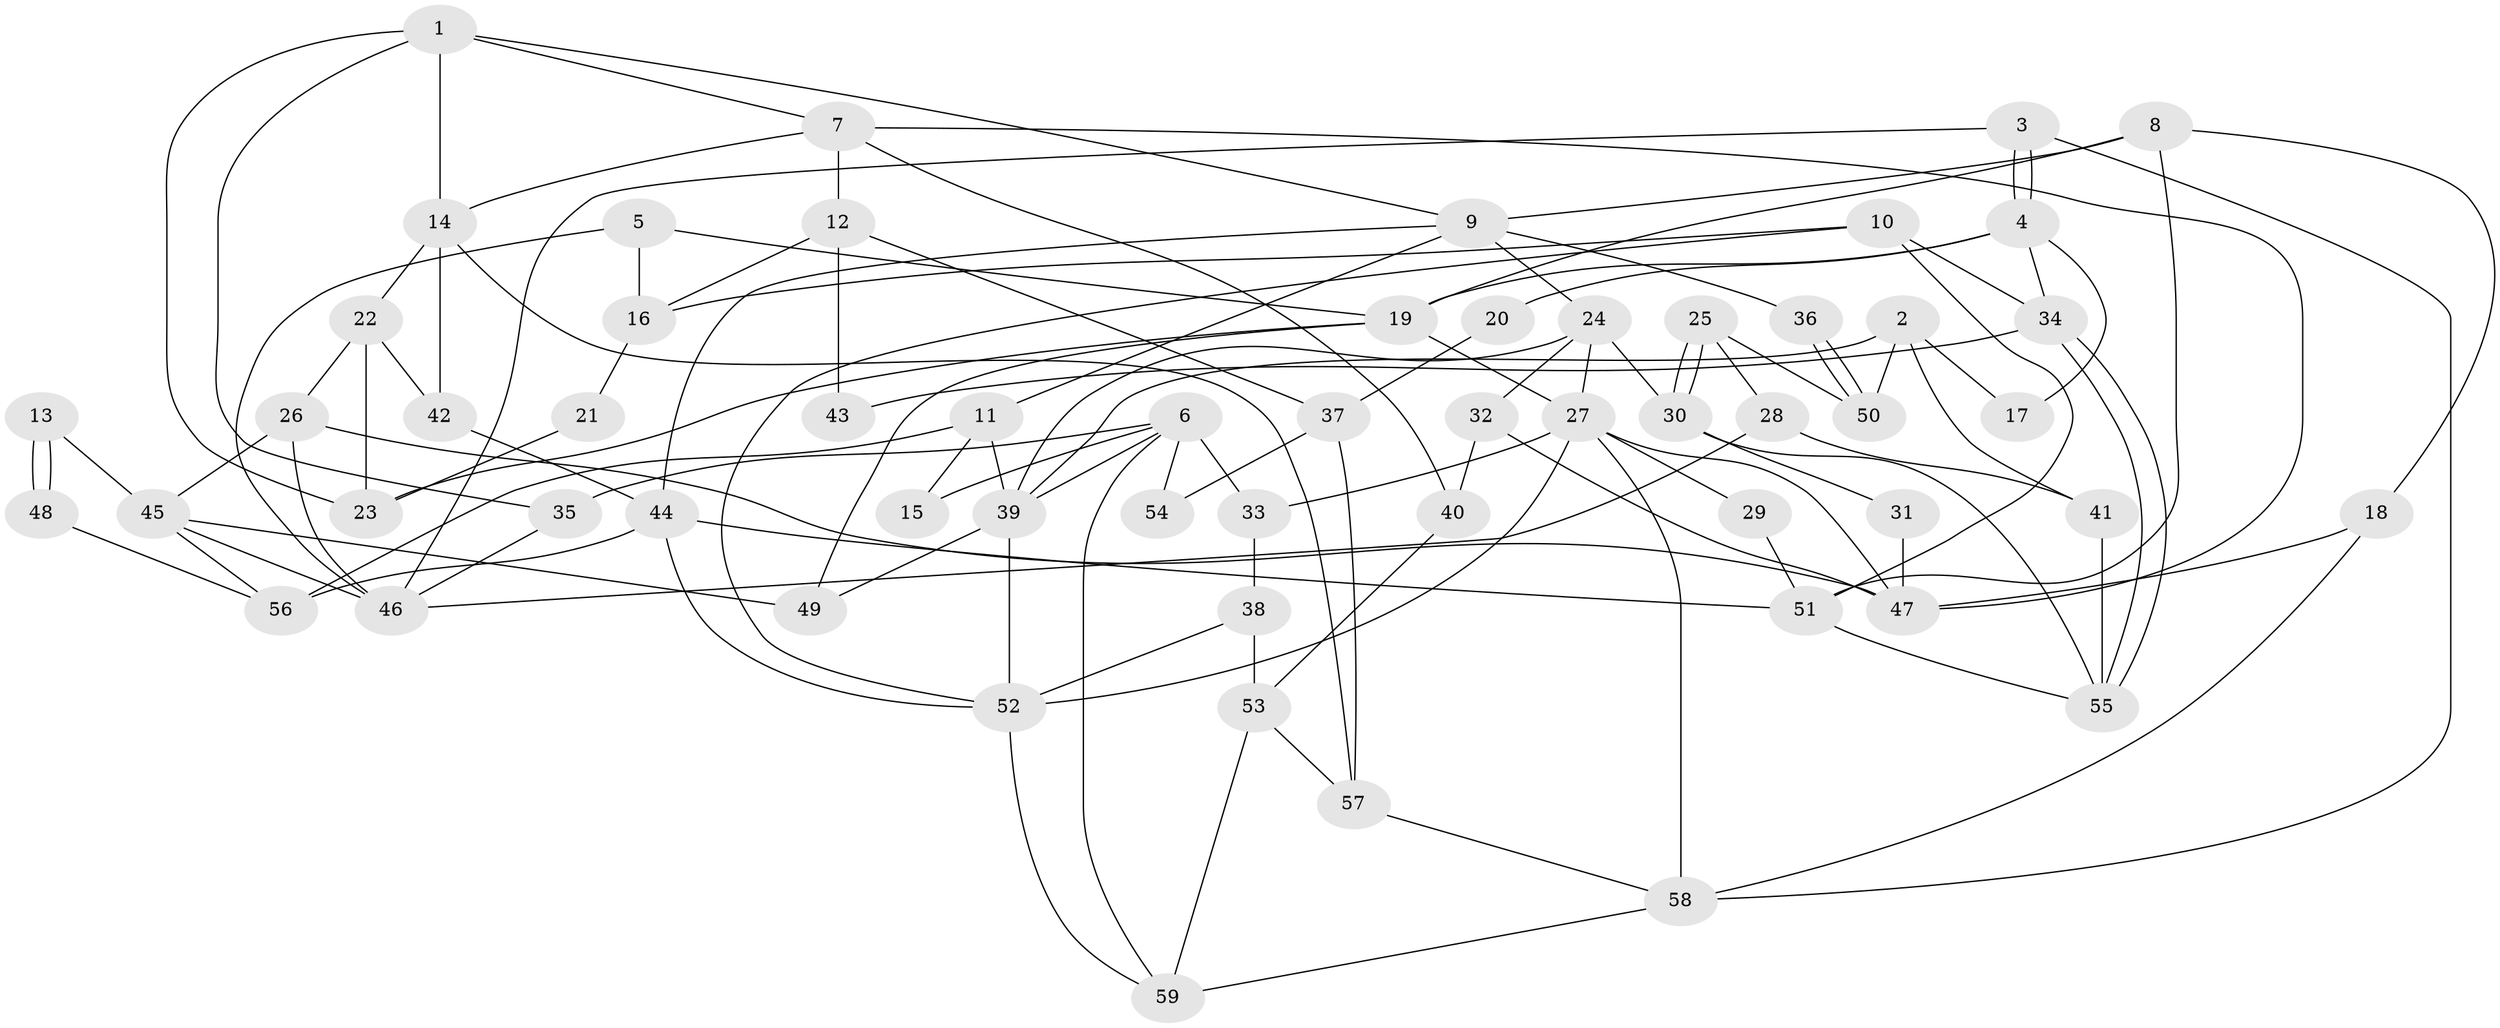 // Generated by graph-tools (version 1.1) at 2025/50/03/09/25 03:50:02]
// undirected, 59 vertices, 118 edges
graph export_dot {
graph [start="1"]
  node [color=gray90,style=filled];
  1;
  2;
  3;
  4;
  5;
  6;
  7;
  8;
  9;
  10;
  11;
  12;
  13;
  14;
  15;
  16;
  17;
  18;
  19;
  20;
  21;
  22;
  23;
  24;
  25;
  26;
  27;
  28;
  29;
  30;
  31;
  32;
  33;
  34;
  35;
  36;
  37;
  38;
  39;
  40;
  41;
  42;
  43;
  44;
  45;
  46;
  47;
  48;
  49;
  50;
  51;
  52;
  53;
  54;
  55;
  56;
  57;
  58;
  59;
  1 -- 14;
  1 -- 7;
  1 -- 9;
  1 -- 23;
  1 -- 35;
  2 -- 41;
  2 -- 39;
  2 -- 17;
  2 -- 50;
  3 -- 58;
  3 -- 4;
  3 -- 4;
  3 -- 46;
  4 -- 19;
  4 -- 17;
  4 -- 20;
  4 -- 34;
  5 -- 46;
  5 -- 19;
  5 -- 16;
  6 -- 39;
  6 -- 59;
  6 -- 15;
  6 -- 33;
  6 -- 35;
  6 -- 54;
  7 -- 47;
  7 -- 14;
  7 -- 12;
  7 -- 40;
  8 -- 51;
  8 -- 9;
  8 -- 18;
  8 -- 19;
  9 -- 24;
  9 -- 11;
  9 -- 36;
  9 -- 44;
  10 -- 52;
  10 -- 34;
  10 -- 16;
  10 -- 51;
  11 -- 56;
  11 -- 15;
  11 -- 39;
  12 -- 16;
  12 -- 37;
  12 -- 43;
  13 -- 48;
  13 -- 48;
  13 -- 45;
  14 -- 42;
  14 -- 22;
  14 -- 57;
  16 -- 21;
  18 -- 47;
  18 -- 58;
  19 -- 27;
  19 -- 23;
  19 -- 49;
  20 -- 37;
  21 -- 23;
  22 -- 26;
  22 -- 23;
  22 -- 42;
  24 -- 39;
  24 -- 27;
  24 -- 30;
  24 -- 32;
  25 -- 30;
  25 -- 30;
  25 -- 50;
  25 -- 28;
  26 -- 45;
  26 -- 46;
  26 -- 47;
  27 -- 58;
  27 -- 52;
  27 -- 29;
  27 -- 33;
  27 -- 47;
  28 -- 46;
  28 -- 41;
  29 -- 51;
  30 -- 31;
  30 -- 55;
  31 -- 47;
  32 -- 47;
  32 -- 40;
  33 -- 38;
  34 -- 55;
  34 -- 55;
  34 -- 43;
  35 -- 46;
  36 -- 50;
  36 -- 50;
  37 -- 57;
  37 -- 54;
  38 -- 53;
  38 -- 52;
  39 -- 52;
  39 -- 49;
  40 -- 53;
  41 -- 55;
  42 -- 44;
  44 -- 51;
  44 -- 52;
  44 -- 56;
  45 -- 46;
  45 -- 49;
  45 -- 56;
  48 -- 56;
  51 -- 55;
  52 -- 59;
  53 -- 59;
  53 -- 57;
  57 -- 58;
  58 -- 59;
}
